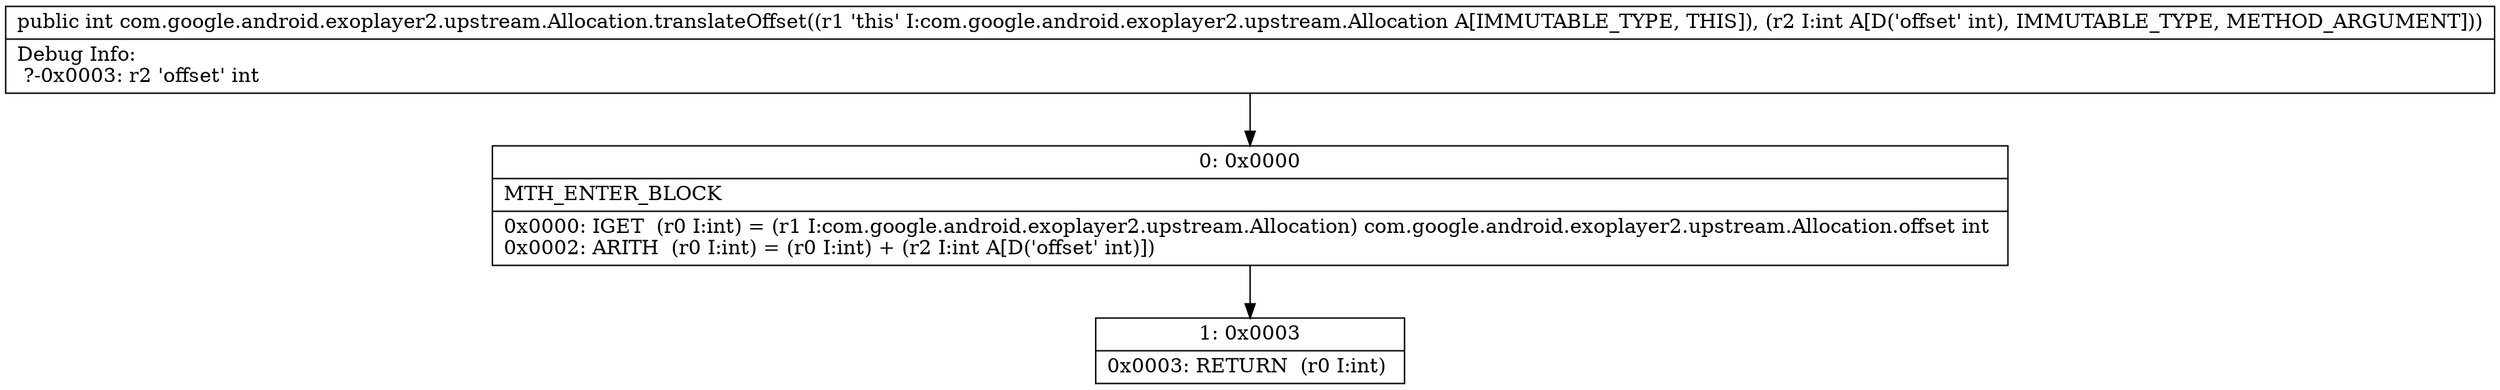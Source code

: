 digraph "CFG forcom.google.android.exoplayer2.upstream.Allocation.translateOffset(I)I" {
Node_0 [shape=record,label="{0\:\ 0x0000|MTH_ENTER_BLOCK\l|0x0000: IGET  (r0 I:int) = (r1 I:com.google.android.exoplayer2.upstream.Allocation) com.google.android.exoplayer2.upstream.Allocation.offset int \l0x0002: ARITH  (r0 I:int) = (r0 I:int) + (r2 I:int A[D('offset' int)]) \l}"];
Node_1 [shape=record,label="{1\:\ 0x0003|0x0003: RETURN  (r0 I:int) \l}"];
MethodNode[shape=record,label="{public int com.google.android.exoplayer2.upstream.Allocation.translateOffset((r1 'this' I:com.google.android.exoplayer2.upstream.Allocation A[IMMUTABLE_TYPE, THIS]), (r2 I:int A[D('offset' int), IMMUTABLE_TYPE, METHOD_ARGUMENT]))  | Debug Info:\l  ?\-0x0003: r2 'offset' int\l}"];
MethodNode -> Node_0;
Node_0 -> Node_1;
}

